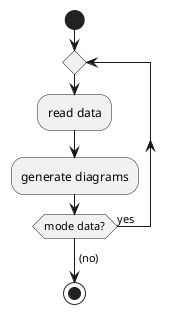 @startuml
start 
repeat
    :read data;
    :generate diagrams;
repeat while (mode data?) is (yes)
-> (no);
stop
@enduml